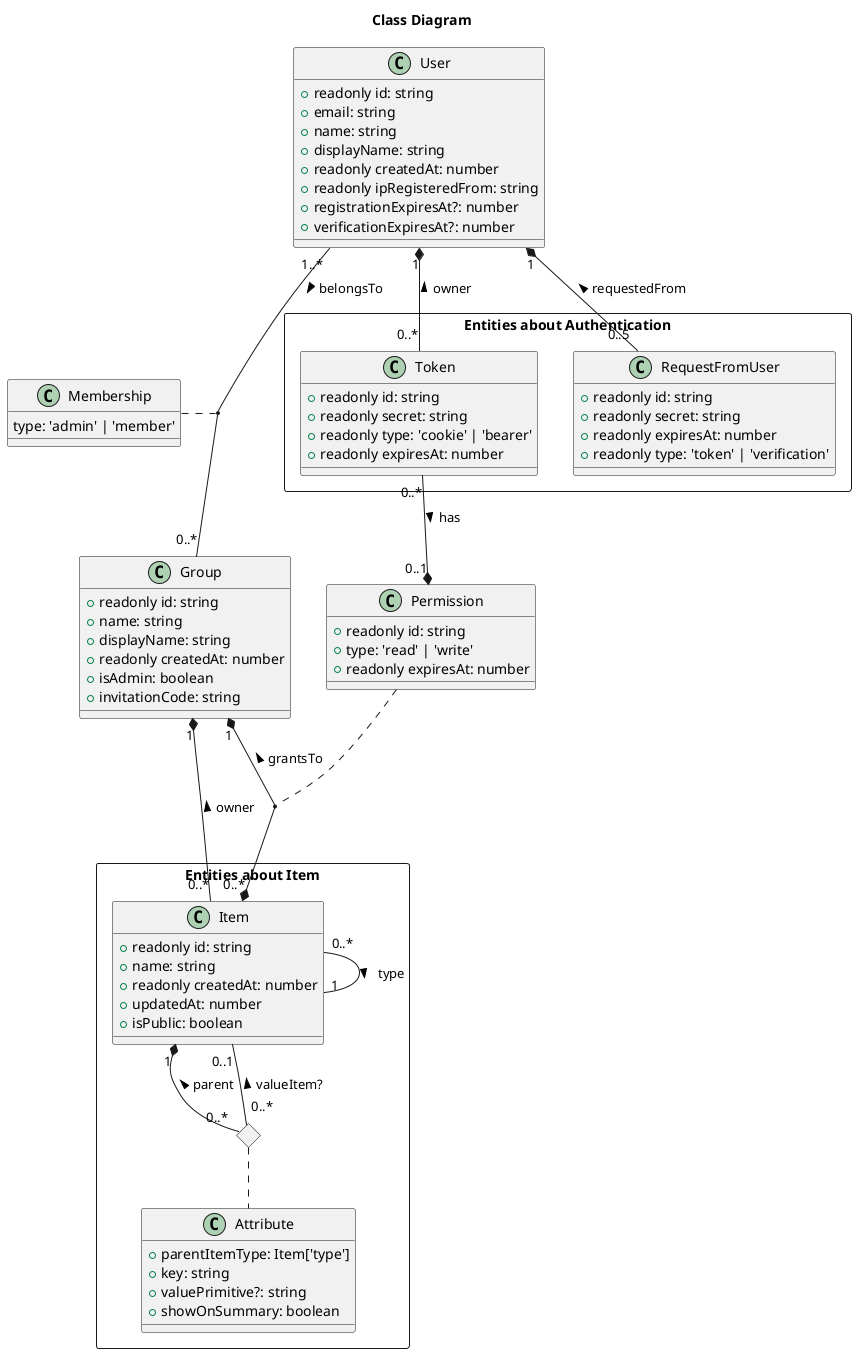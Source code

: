 @startuml "Class Diagram"

title "Class Diagram"

class User {
  + readonly id: string
  + email: string
  + name: string
  + displayName: string
  + readonly createdAt: number
  + readonly ipRegisteredFrom: string
  + registrationExpiresAt?: number
  + verificationExpiresAt?: number
}

class Group {
  + readonly id: string
  + name: string
  + displayName: string
  + readonly createdAt: number
  + isAdmin: boolean
  + invitationCode: string
}

class Membership {
  type: 'admin' | 'member'
}

rectangle "Entities about Authentication" {
  class Token {
    + readonly id: string
    + readonly secret: string
    + readonly type: 'cookie' | 'bearer'
    + readonly expiresAt: number
  }

  class RequestFromUser {
    + readonly id: string
    + readonly secret: string
    + readonly expiresAt: number
    + readonly type: 'token' | 'verification'
  }
}

class Permission {
  + readonly id: string
  + type: 'read' | 'write'
  + readonly expiresAt: number
}

rectangle "Entities about Item" {
  class Item {
    + readonly id: string
    + name: string
    + readonly createdAt: number
    + updatedAt: number
    + isPublic: boolean
  }

  class Attribute {
    + parentItemType: Item['type']
    + key: string
    + valuePrimitive?: string
    + showOnSummary: boolean
  }

  diamond AttributeDiamond
}

User "1" *-- "0..*" Token : owner <
User "1" *-- "0..5" RequestFromUser : requestedFrom <
User "1..*" -- "0..*" Group : belongsTo >
Membership . (User, Group)

Group "1" *--* "0..*" Item : grantsTo <
Permission . (Group, Item)
Group "1" *-- "0..*" Item : owner <

Token "0..*" --* "0..1" Permission : has >

Item "0..*" -- "1" Item : type >
Item "1" *-d- "0..*" AttributeDiamond : parent <
Item "0..1" -d- "0..*" AttributeDiamond : valueItem? <
AttributeDiamond .. Attribute

@enduml
